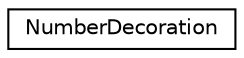 digraph "Graphical Class Hierarchy"
{
  edge [fontname="Helvetica",fontsize="10",labelfontname="Helvetica",labelfontsize="10"];
  node [fontname="Helvetica",fontsize="10",shape=record];
  rankdir="LR";
  Node0 [label="NumberDecoration",height=0.2,width=0.4,color="black", fillcolor="white", style="filled",URL="$structNumberDecoration.html"];
}
